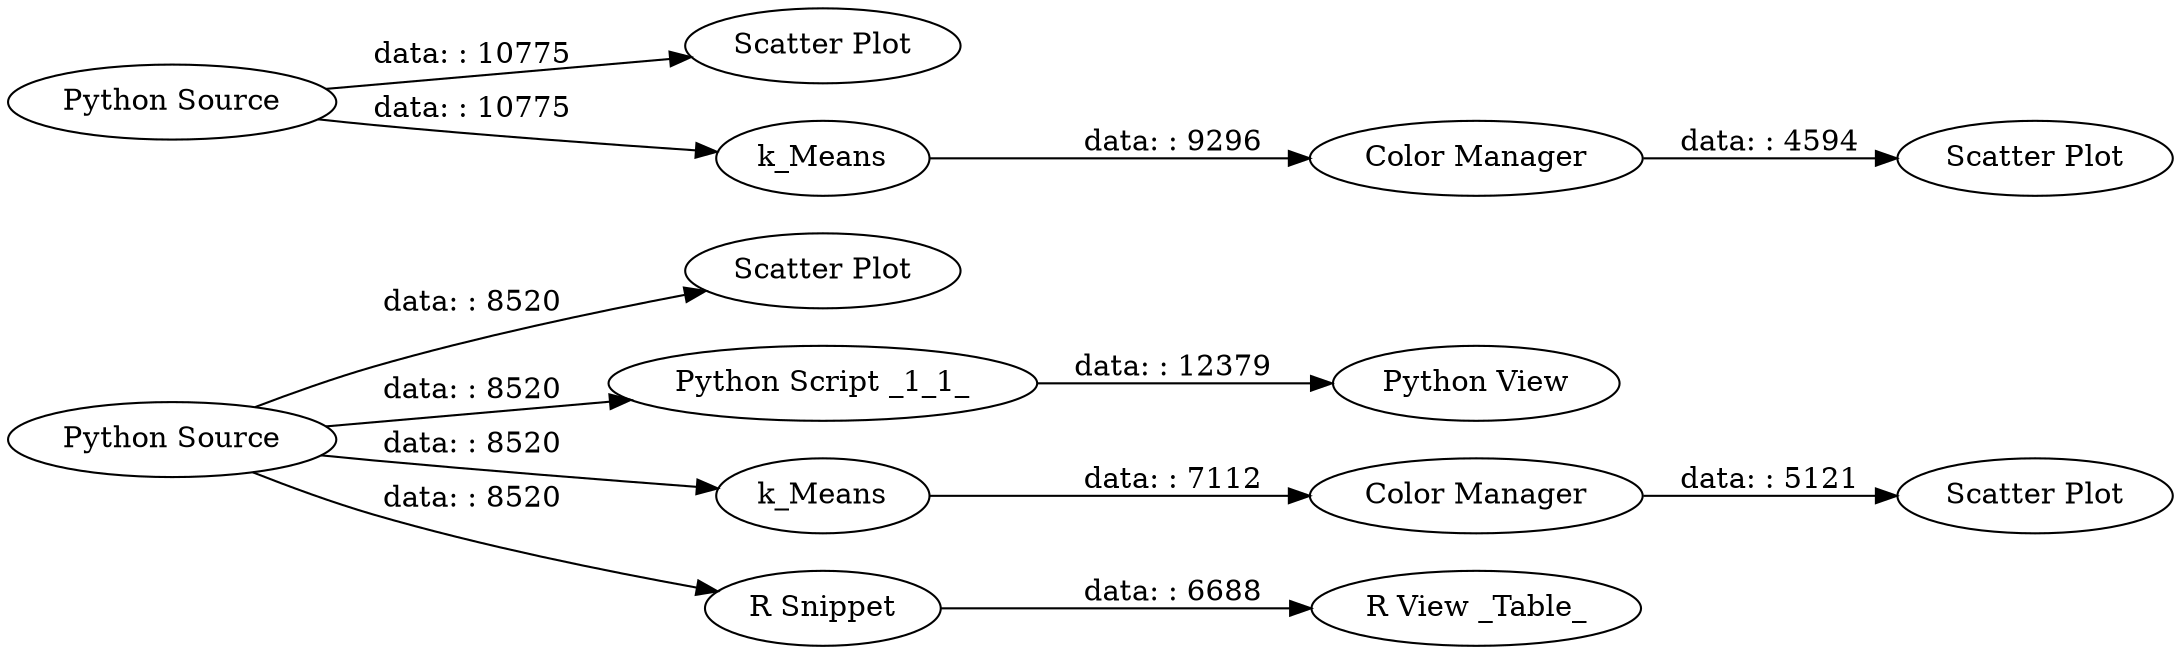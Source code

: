digraph {
	"-4420706128355333447_4" [label="Scatter Plot"]
	"-4420706128355333447_1" [label="Python Source"]
	"-4420706128355333447_6" [label="Python Script _1_1_"]
	"-4420706128355333447_7" [label="Python View"]
	"-4420706128355333447_23" [label="Python Source"]
	"-4420706128355333447_24" [label="Scatter Plot"]
	"-4420706128355333447_26" [label=k_Means]
	"-4420706128355333447_2" [label=k_Means]
	"-4420706128355333447_9" [label="R View _Table_"]
	"-4420706128355333447_22" [label="Scatter Plot"]
	"-4420706128355333447_5" [label="Color Manager"]
	"-4420706128355333447_3" [label="Scatter Plot"]
	"-4420706128355333447_19" [label="Color Manager"]
	"-4420706128355333447_8" [label="R Snippet"]
	"-4420706128355333447_1" -> "-4420706128355333447_8" [label="data: : 8520"]
	"-4420706128355333447_5" -> "-4420706128355333447_3" [label="data: : 5121"]
	"-4420706128355333447_23" -> "-4420706128355333447_24" [label="data: : 10775"]
	"-4420706128355333447_1" -> "-4420706128355333447_6" [label="data: : 8520"]
	"-4420706128355333447_23" -> "-4420706128355333447_26" [label="data: : 10775"]
	"-4420706128355333447_8" -> "-4420706128355333447_9" [label="data: : 6688"]
	"-4420706128355333447_1" -> "-4420706128355333447_2" [label="data: : 8520"]
	"-4420706128355333447_26" -> "-4420706128355333447_19" [label="data: : 9296"]
	"-4420706128355333447_6" -> "-4420706128355333447_7" [label="data: : 12379"]
	"-4420706128355333447_2" -> "-4420706128355333447_5" [label="data: : 7112"]
	"-4420706128355333447_1" -> "-4420706128355333447_4" [label="data: : 8520"]
	"-4420706128355333447_19" -> "-4420706128355333447_22" [label="data: : 4594"]
	rankdir=LR
}
